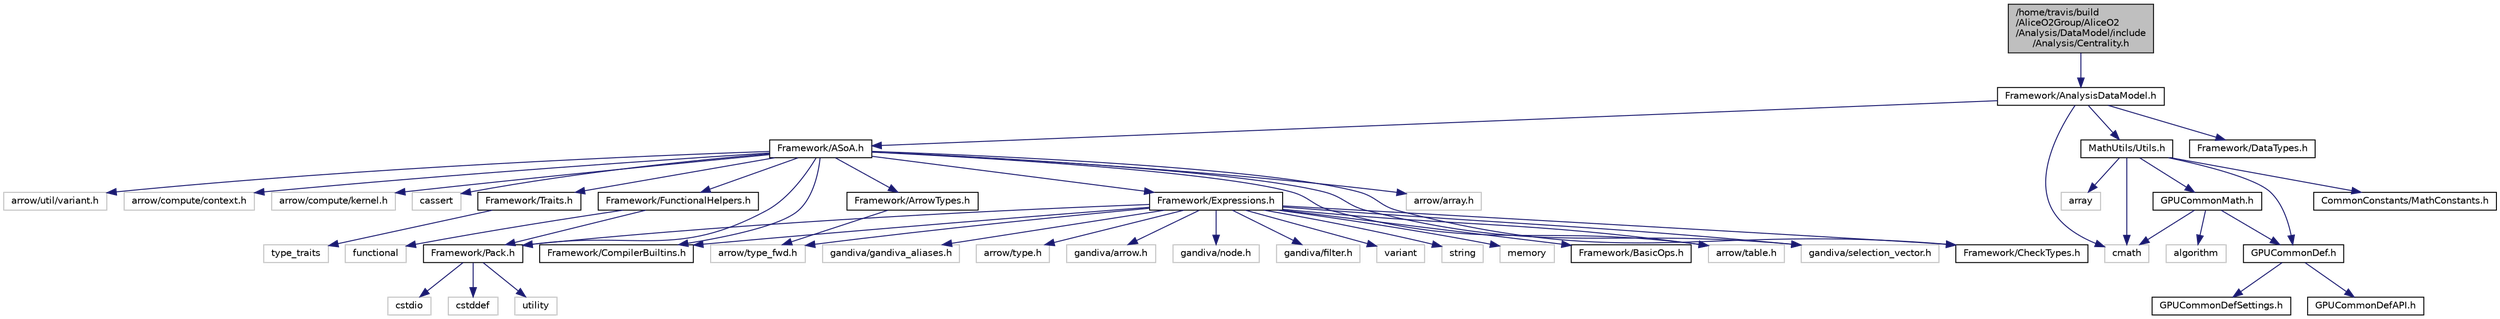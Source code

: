 digraph "/home/travis/build/AliceO2Group/AliceO2/Analysis/DataModel/include/Analysis/Centrality.h"
{
 // INTERACTIVE_SVG=YES
  bgcolor="transparent";
  edge [fontname="Helvetica",fontsize="10",labelfontname="Helvetica",labelfontsize="10"];
  node [fontname="Helvetica",fontsize="10",shape=record];
  Node0 [label="/home/travis/build\l/AliceO2Group/AliceO2\l/Analysis/DataModel/include\l/Analysis/Centrality.h",height=0.2,width=0.4,color="black", fillcolor="grey75", style="filled", fontcolor="black"];
  Node0 -> Node1 [color="midnightblue",fontsize="10",style="solid",fontname="Helvetica"];
  Node1 [label="Framework/AnalysisDataModel.h",height=0.2,width=0.4,color="black",URL="$d2/d8c/AnalysisDataModel_8h.html"];
  Node1 -> Node2 [color="midnightblue",fontsize="10",style="solid",fontname="Helvetica"];
  Node2 [label="Framework/ASoA.h",height=0.2,width=0.4,color="black",URL="$de/d33/ASoA_8h.html"];
  Node2 -> Node3 [color="midnightblue",fontsize="10",style="solid",fontname="Helvetica"];
  Node3 [label="Framework/Pack.h",height=0.2,width=0.4,color="black",URL="$dd/dce/Pack_8h.html"];
  Node3 -> Node4 [color="midnightblue",fontsize="10",style="solid",fontname="Helvetica"];
  Node4 [label="cstddef",height=0.2,width=0.4,color="grey75"];
  Node3 -> Node5 [color="midnightblue",fontsize="10",style="solid",fontname="Helvetica"];
  Node5 [label="utility",height=0.2,width=0.4,color="grey75"];
  Node3 -> Node6 [color="midnightblue",fontsize="10",style="solid",fontname="Helvetica"];
  Node6 [label="cstdio",height=0.2,width=0.4,color="grey75"];
  Node2 -> Node7 [color="midnightblue",fontsize="10",style="solid",fontname="Helvetica"];
  Node7 [label="Framework/CheckTypes.h",height=0.2,width=0.4,color="black",URL="$d1/d00/CheckTypes_8h.html"];
  Node2 -> Node8 [color="midnightblue",fontsize="10",style="solid",fontname="Helvetica"];
  Node8 [label="Framework/FunctionalHelpers.h",height=0.2,width=0.4,color="black",URL="$de/d9b/FunctionalHelpers_8h.html"];
  Node8 -> Node3 [color="midnightblue",fontsize="10",style="solid",fontname="Helvetica"];
  Node8 -> Node9 [color="midnightblue",fontsize="10",style="solid",fontname="Helvetica"];
  Node9 [label="functional",height=0.2,width=0.4,color="grey75"];
  Node2 -> Node10 [color="midnightblue",fontsize="10",style="solid",fontname="Helvetica"];
  Node10 [label="Framework/CompilerBuiltins.h",height=0.2,width=0.4,color="black",URL="$d9/de8/CompilerBuiltins_8h.html"];
  Node2 -> Node11 [color="midnightblue",fontsize="10",style="solid",fontname="Helvetica"];
  Node11 [label="Framework/Traits.h",height=0.2,width=0.4,color="black",URL="$db/d31/Traits_8h.html"];
  Node11 -> Node12 [color="midnightblue",fontsize="10",style="solid",fontname="Helvetica"];
  Node12 [label="type_traits",height=0.2,width=0.4,color="grey75"];
  Node2 -> Node13 [color="midnightblue",fontsize="10",style="solid",fontname="Helvetica"];
  Node13 [label="Framework/Expressions.h",height=0.2,width=0.4,color="black",URL="$d0/d91/Expressions_8h.html"];
  Node13 -> Node14 [color="midnightblue",fontsize="10",style="solid",fontname="Helvetica"];
  Node14 [label="Framework/BasicOps.h",height=0.2,width=0.4,color="black",URL="$dd/dc2/BasicOps_8h.html"];
  Node13 -> Node10 [color="midnightblue",fontsize="10",style="solid",fontname="Helvetica"];
  Node13 -> Node3 [color="midnightblue",fontsize="10",style="solid",fontname="Helvetica"];
  Node13 -> Node7 [color="midnightblue",fontsize="10",style="solid",fontname="Helvetica"];
  Node13 -> Node15 [color="midnightblue",fontsize="10",style="solid",fontname="Helvetica"];
  Node15 [label="arrow/type_fwd.h",height=0.2,width=0.4,color="grey75"];
  Node13 -> Node16 [color="midnightblue",fontsize="10",style="solid",fontname="Helvetica"];
  Node16 [label="gandiva/gandiva_aliases.h",height=0.2,width=0.4,color="grey75"];
  Node13 -> Node17 [color="midnightblue",fontsize="10",style="solid",fontname="Helvetica"];
  Node17 [label="arrow/type.h",height=0.2,width=0.4,color="grey75"];
  Node13 -> Node18 [color="midnightblue",fontsize="10",style="solid",fontname="Helvetica"];
  Node18 [label="gandiva/arrow.h",height=0.2,width=0.4,color="grey75"];
  Node13 -> Node19 [color="midnightblue",fontsize="10",style="solid",fontname="Helvetica"];
  Node19 [label="arrow/table.h",height=0.2,width=0.4,color="grey75"];
  Node13 -> Node20 [color="midnightblue",fontsize="10",style="solid",fontname="Helvetica"];
  Node20 [label="gandiva/selection_vector.h",height=0.2,width=0.4,color="grey75"];
  Node13 -> Node21 [color="midnightblue",fontsize="10",style="solid",fontname="Helvetica"];
  Node21 [label="gandiva/node.h",height=0.2,width=0.4,color="grey75"];
  Node13 -> Node22 [color="midnightblue",fontsize="10",style="solid",fontname="Helvetica"];
  Node22 [label="gandiva/filter.h",height=0.2,width=0.4,color="grey75"];
  Node13 -> Node23 [color="midnightblue",fontsize="10",style="solid",fontname="Helvetica"];
  Node23 [label="variant",height=0.2,width=0.4,color="grey75"];
  Node13 -> Node24 [color="midnightblue",fontsize="10",style="solid",fontname="Helvetica"];
  Node24 [label="string",height=0.2,width=0.4,color="grey75"];
  Node13 -> Node25 [color="midnightblue",fontsize="10",style="solid",fontname="Helvetica"];
  Node25 [label="memory",height=0.2,width=0.4,color="grey75"];
  Node2 -> Node26 [color="midnightblue",fontsize="10",style="solid",fontname="Helvetica"];
  Node26 [label="Framework/ArrowTypes.h",height=0.2,width=0.4,color="black",URL="$d4/de7/ArrowTypes_8h.html"];
  Node26 -> Node15 [color="midnightblue",fontsize="10",style="solid",fontname="Helvetica"];
  Node2 -> Node19 [color="midnightblue",fontsize="10",style="solid",fontname="Helvetica"];
  Node2 -> Node27 [color="midnightblue",fontsize="10",style="solid",fontname="Helvetica"];
  Node27 [label="arrow/array.h",height=0.2,width=0.4,color="grey75"];
  Node2 -> Node28 [color="midnightblue",fontsize="10",style="solid",fontname="Helvetica"];
  Node28 [label="arrow/util/variant.h",height=0.2,width=0.4,color="grey75"];
  Node2 -> Node29 [color="midnightblue",fontsize="10",style="solid",fontname="Helvetica"];
  Node29 [label="arrow/compute/context.h",height=0.2,width=0.4,color="grey75"];
  Node2 -> Node30 [color="midnightblue",fontsize="10",style="solid",fontname="Helvetica"];
  Node30 [label="arrow/compute/kernel.h",height=0.2,width=0.4,color="grey75"];
  Node2 -> Node20 [color="midnightblue",fontsize="10",style="solid",fontname="Helvetica"];
  Node2 -> Node31 [color="midnightblue",fontsize="10",style="solid",fontname="Helvetica"];
  Node31 [label="cassert",height=0.2,width=0.4,color="grey75"];
  Node1 -> Node32 [color="midnightblue",fontsize="10",style="solid",fontname="Helvetica"];
  Node32 [label="MathUtils/Utils.h",height=0.2,width=0.4,color="black",URL="$d9/d52/Common_2MathUtils_2include_2MathUtils_2Utils_8h.html"];
  Node32 -> Node33 [color="midnightblue",fontsize="10",style="solid",fontname="Helvetica"];
  Node33 [label="array",height=0.2,width=0.4,color="grey75"];
  Node32 -> Node34 [color="midnightblue",fontsize="10",style="solid",fontname="Helvetica"];
  Node34 [label="cmath",height=0.2,width=0.4,color="grey75"];
  Node32 -> Node35 [color="midnightblue",fontsize="10",style="solid",fontname="Helvetica"];
  Node35 [label="GPUCommonDef.h",height=0.2,width=0.4,color="black",URL="$df/d21/GPUCommonDef_8h.html"];
  Node35 -> Node36 [color="midnightblue",fontsize="10",style="solid",fontname="Helvetica"];
  Node36 [label="GPUCommonDefSettings.h",height=0.2,width=0.4,color="black",URL="$d5/d93/GPUCommonDefSettings_8h.html"];
  Node35 -> Node37 [color="midnightblue",fontsize="10",style="solid",fontname="Helvetica"];
  Node37 [label="GPUCommonDefAPI.h",height=0.2,width=0.4,color="black",URL="$da/d5a/GPUCommonDefAPI_8h.html"];
  Node32 -> Node38 [color="midnightblue",fontsize="10",style="solid",fontname="Helvetica"];
  Node38 [label="GPUCommonMath.h",height=0.2,width=0.4,color="black",URL="$d6/da2/GPUCommonMath_8h.html"];
  Node38 -> Node35 [color="midnightblue",fontsize="10",style="solid",fontname="Helvetica"];
  Node38 -> Node34 [color="midnightblue",fontsize="10",style="solid",fontname="Helvetica"];
  Node38 -> Node39 [color="midnightblue",fontsize="10",style="solid",fontname="Helvetica"];
  Node39 [label="algorithm",height=0.2,width=0.4,color="grey75"];
  Node32 -> Node40 [color="midnightblue",fontsize="10",style="solid",fontname="Helvetica"];
  Node40 [label="CommonConstants/MathConstants.h",height=0.2,width=0.4,color="black",URL="$d6/d84/MathConstants_8h.html",tooltip="useful math constants "];
  Node1 -> Node34 [color="midnightblue",fontsize="10",style="solid",fontname="Helvetica"];
  Node1 -> Node41 [color="midnightblue",fontsize="10",style="solid",fontname="Helvetica"];
  Node41 [label="Framework/DataTypes.h",height=0.2,width=0.4,color="black",URL="$d2/d12/DataTypes_8h.html"];
}
